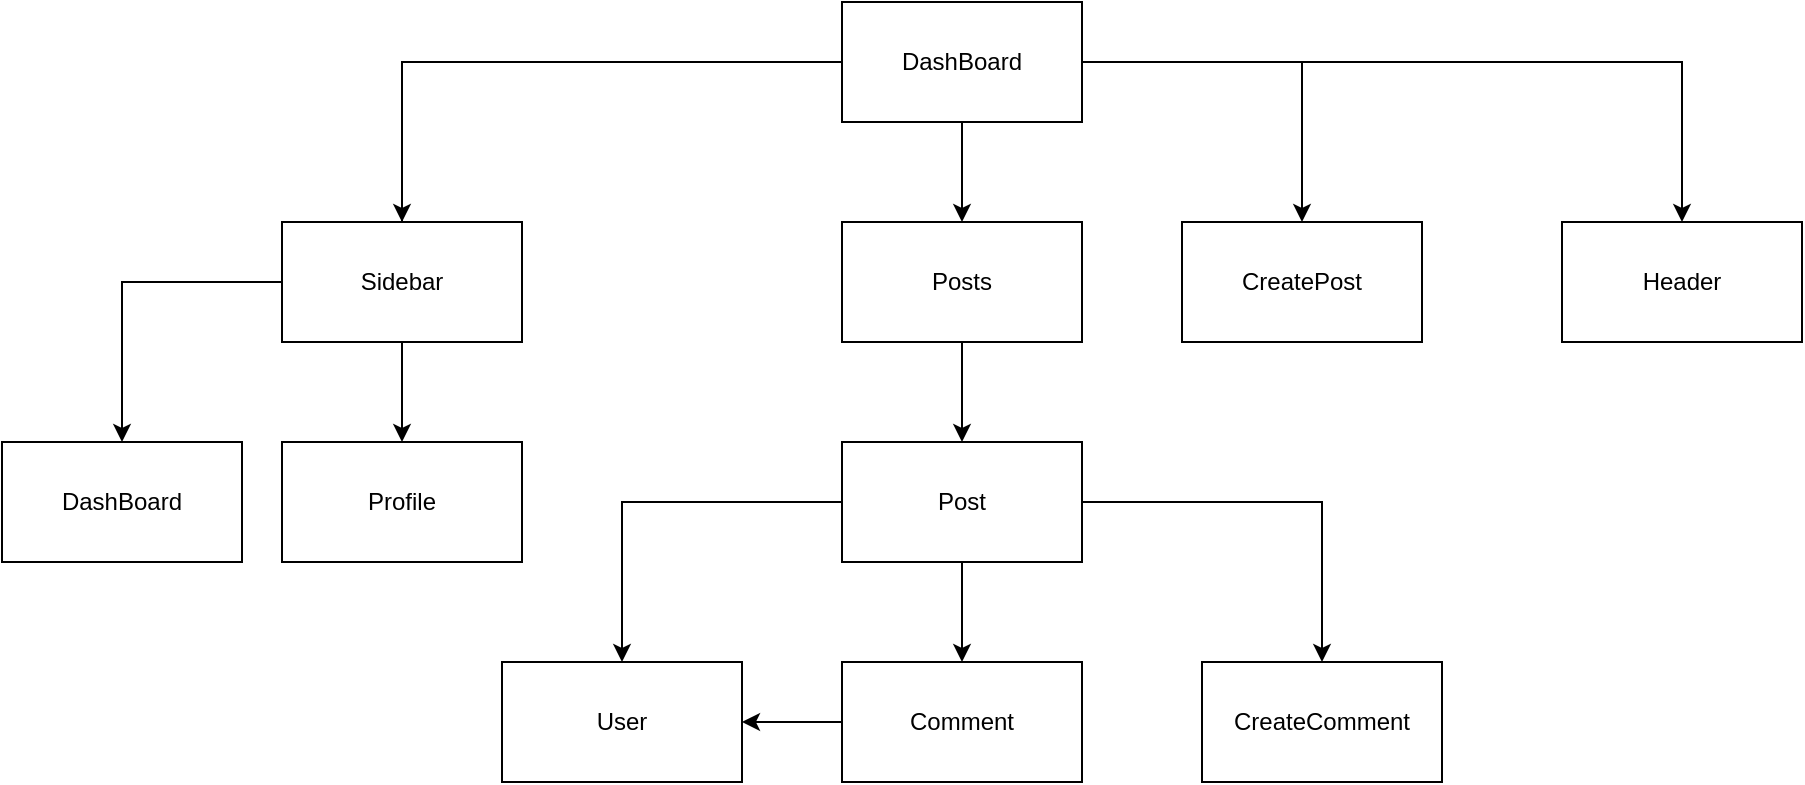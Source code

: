 <mxfile version="23.1.3" type="device">
  <diagram name="Page-1" id="0rACvr15XXUMkoUEjzlt">
    <mxGraphModel dx="1386" dy="785" grid="1" gridSize="10" guides="1" tooltips="1" connect="1" arrows="1" fold="1" page="1" pageScale="1" pageWidth="1100" pageHeight="850" math="0" shadow="0">
      <root>
        <mxCell id="0" />
        <mxCell id="1" parent="0" />
        <mxCell id="Rhv-N49-wGEwY5A1lcQx-12" style="edgeStyle=orthogonalEdgeStyle;rounded=0;orthogonalLoop=1;jettySize=auto;html=1;entryX=0.5;entryY=0;entryDx=0;entryDy=0;" edge="1" parent="1" source="Rhv-N49-wGEwY5A1lcQx-1" target="Rhv-N49-wGEwY5A1lcQx-7">
          <mxGeometry relative="1" as="geometry" />
        </mxCell>
        <mxCell id="Rhv-N49-wGEwY5A1lcQx-13" style="edgeStyle=orthogonalEdgeStyle;rounded=0;orthogonalLoop=1;jettySize=auto;html=1;entryX=0.5;entryY=0;entryDx=0;entryDy=0;" edge="1" parent="1" source="Rhv-N49-wGEwY5A1lcQx-1" target="Rhv-N49-wGEwY5A1lcQx-6">
          <mxGeometry relative="1" as="geometry" />
        </mxCell>
        <mxCell id="Rhv-N49-wGEwY5A1lcQx-14" style="edgeStyle=orthogonalEdgeStyle;rounded=0;orthogonalLoop=1;jettySize=auto;html=1;" edge="1" parent="1" source="Rhv-N49-wGEwY5A1lcQx-1" target="Rhv-N49-wGEwY5A1lcQx-2">
          <mxGeometry relative="1" as="geometry" />
        </mxCell>
        <mxCell id="Rhv-N49-wGEwY5A1lcQx-15" style="edgeStyle=orthogonalEdgeStyle;rounded=0;orthogonalLoop=1;jettySize=auto;html=1;" edge="1" parent="1" source="Rhv-N49-wGEwY5A1lcQx-1" target="Rhv-N49-wGEwY5A1lcQx-8">
          <mxGeometry relative="1" as="geometry" />
        </mxCell>
        <mxCell id="Rhv-N49-wGEwY5A1lcQx-20" style="edgeStyle=orthogonalEdgeStyle;rounded=0;orthogonalLoop=1;jettySize=auto;html=1;" edge="1" parent="1" source="Rhv-N49-wGEwY5A1lcQx-1" target="Rhv-N49-wGEwY5A1lcQx-16">
          <mxGeometry relative="1" as="geometry" />
        </mxCell>
        <mxCell id="Rhv-N49-wGEwY5A1lcQx-1" value="DashBoard" style="rounded=0;whiteSpace=wrap;html=1;" vertex="1" parent="1">
          <mxGeometry x="560" y="70" width="120" height="60" as="geometry" />
        </mxCell>
        <mxCell id="Rhv-N49-wGEwY5A1lcQx-22" style="edgeStyle=orthogonalEdgeStyle;rounded=0;orthogonalLoop=1;jettySize=auto;html=1;entryX=0.5;entryY=0;entryDx=0;entryDy=0;" edge="1" parent="1" source="Rhv-N49-wGEwY5A1lcQx-2" target="Rhv-N49-wGEwY5A1lcQx-21">
          <mxGeometry relative="1" as="geometry" />
        </mxCell>
        <mxCell id="Rhv-N49-wGEwY5A1lcQx-2" value="Sidebar" style="rounded=0;whiteSpace=wrap;html=1;" vertex="1" parent="1">
          <mxGeometry x="280" y="180" width="120" height="60" as="geometry" />
        </mxCell>
        <mxCell id="Rhv-N49-wGEwY5A1lcQx-10" style="edgeStyle=orthogonalEdgeStyle;rounded=0;orthogonalLoop=1;jettySize=auto;html=1;" edge="1" parent="1" source="Rhv-N49-wGEwY5A1lcQx-3" target="Rhv-N49-wGEwY5A1lcQx-4">
          <mxGeometry relative="1" as="geometry" />
        </mxCell>
        <mxCell id="Rhv-N49-wGEwY5A1lcQx-11" style="edgeStyle=orthogonalEdgeStyle;rounded=0;orthogonalLoop=1;jettySize=auto;html=1;entryX=0.5;entryY=0;entryDx=0;entryDy=0;" edge="1" parent="1" source="Rhv-N49-wGEwY5A1lcQx-3" target="Rhv-N49-wGEwY5A1lcQx-5">
          <mxGeometry relative="1" as="geometry" />
        </mxCell>
        <mxCell id="Rhv-N49-wGEwY5A1lcQx-19" style="edgeStyle=orthogonalEdgeStyle;rounded=0;orthogonalLoop=1;jettySize=auto;html=1;entryX=0.5;entryY=0;entryDx=0;entryDy=0;" edge="1" parent="1" source="Rhv-N49-wGEwY5A1lcQx-3" target="Rhv-N49-wGEwY5A1lcQx-18">
          <mxGeometry relative="1" as="geometry" />
        </mxCell>
        <mxCell id="Rhv-N49-wGEwY5A1lcQx-3" value="Post" style="rounded=0;whiteSpace=wrap;html=1;" vertex="1" parent="1">
          <mxGeometry x="560" y="290" width="120" height="60" as="geometry" />
        </mxCell>
        <mxCell id="Rhv-N49-wGEwY5A1lcQx-17" style="edgeStyle=orthogonalEdgeStyle;rounded=0;orthogonalLoop=1;jettySize=auto;html=1;" edge="1" parent="1" source="Rhv-N49-wGEwY5A1lcQx-4" target="Rhv-N49-wGEwY5A1lcQx-5">
          <mxGeometry relative="1" as="geometry" />
        </mxCell>
        <mxCell id="Rhv-N49-wGEwY5A1lcQx-4" value="Comment" style="rounded=0;whiteSpace=wrap;html=1;" vertex="1" parent="1">
          <mxGeometry x="560" y="400" width="120" height="60" as="geometry" />
        </mxCell>
        <mxCell id="Rhv-N49-wGEwY5A1lcQx-5" value="User" style="rounded=0;whiteSpace=wrap;html=1;" vertex="1" parent="1">
          <mxGeometry x="390" y="400" width="120" height="60" as="geometry" />
        </mxCell>
        <mxCell id="Rhv-N49-wGEwY5A1lcQx-9" style="edgeStyle=orthogonalEdgeStyle;rounded=0;orthogonalLoop=1;jettySize=auto;html=1;" edge="1" parent="1" source="Rhv-N49-wGEwY5A1lcQx-6" target="Rhv-N49-wGEwY5A1lcQx-3">
          <mxGeometry relative="1" as="geometry" />
        </mxCell>
        <mxCell id="Rhv-N49-wGEwY5A1lcQx-6" value="Posts" style="rounded=0;whiteSpace=wrap;html=1;" vertex="1" parent="1">
          <mxGeometry x="560" y="180" width="120" height="60" as="geometry" />
        </mxCell>
        <mxCell id="Rhv-N49-wGEwY5A1lcQx-7" value="Header" style="rounded=0;whiteSpace=wrap;html=1;" vertex="1" parent="1">
          <mxGeometry x="920" y="180" width="120" height="60" as="geometry" />
        </mxCell>
        <mxCell id="Rhv-N49-wGEwY5A1lcQx-8" value="Profile" style="rounded=0;whiteSpace=wrap;html=1;" vertex="1" parent="1">
          <mxGeometry x="280" y="290" width="120" height="60" as="geometry" />
        </mxCell>
        <mxCell id="Rhv-N49-wGEwY5A1lcQx-16" value="CreatePost" style="rounded=0;whiteSpace=wrap;html=1;" vertex="1" parent="1">
          <mxGeometry x="730" y="180" width="120" height="60" as="geometry" />
        </mxCell>
        <mxCell id="Rhv-N49-wGEwY5A1lcQx-18" value="CreateComment" style="rounded=0;whiteSpace=wrap;html=1;" vertex="1" parent="1">
          <mxGeometry x="740" y="400" width="120" height="60" as="geometry" />
        </mxCell>
        <mxCell id="Rhv-N49-wGEwY5A1lcQx-21" value="DashBoard" style="rounded=0;whiteSpace=wrap;html=1;" vertex="1" parent="1">
          <mxGeometry x="140" y="290" width="120" height="60" as="geometry" />
        </mxCell>
      </root>
    </mxGraphModel>
  </diagram>
</mxfile>
